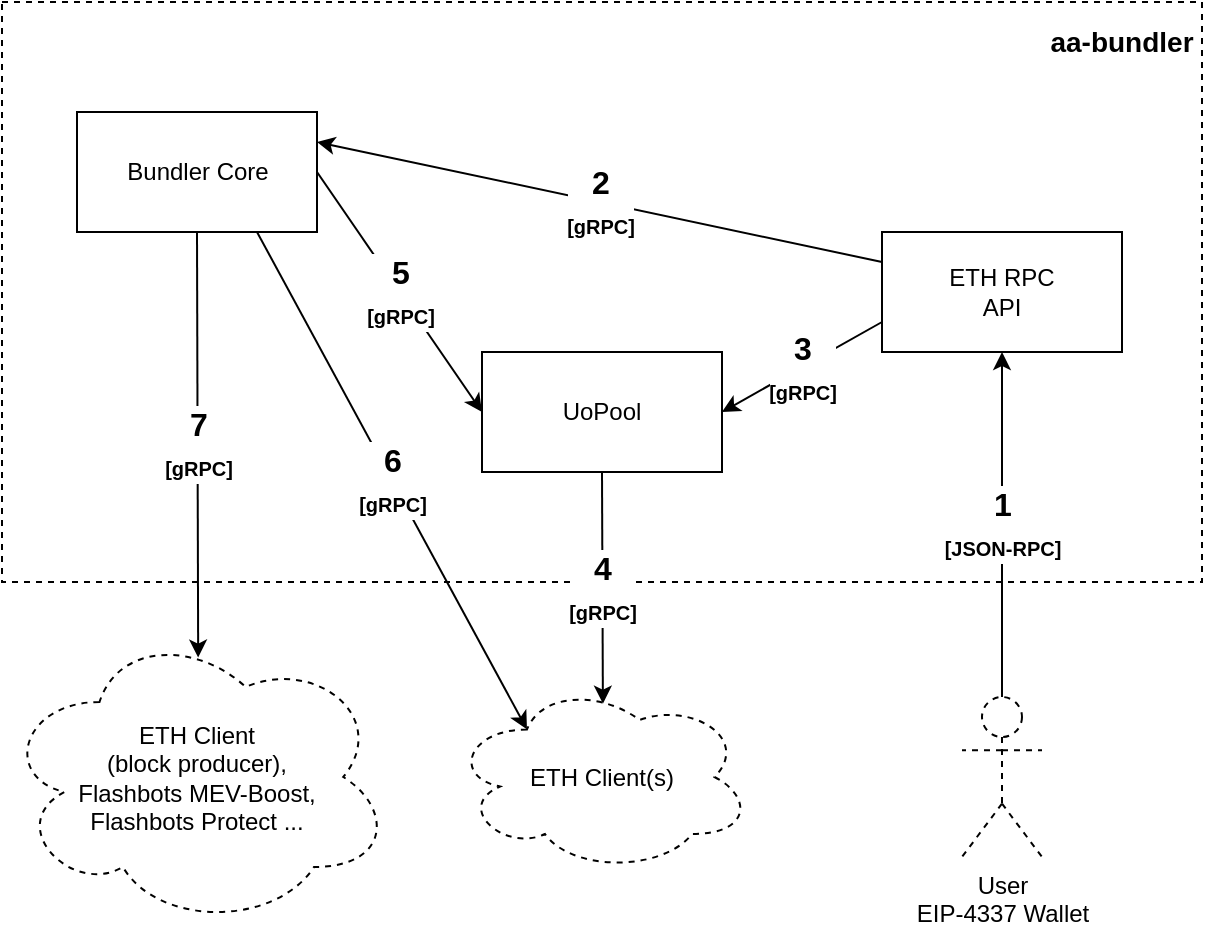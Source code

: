 <mxfile version="20.3.0" type="device"><diagram id="o5bn143BnP0PO3RatL35" name="Page-1"><mxGraphModel dx="1673" dy="1029" grid="1" gridSize="10" guides="1" tooltips="1" connect="1" arrows="1" fold="1" page="1" pageScale="1" pageWidth="850" pageHeight="1100" math="0" shadow="0"><root><mxCell id="0"/><mxCell id="1" parent="0"/><mxCell id="LsOTZyRKbWJTUgbFBHE3-5" value="" style="rounded=0;whiteSpace=wrap;html=1;dashed=1;" parent="1" vertex="1"><mxGeometry x="120" y="110" width="600" height="290" as="geometry"/></mxCell><mxCell id="LsOTZyRKbWJTUgbFBHE3-1" value="ETH RPC&lt;br&gt;API" style="rounded=0;whiteSpace=wrap;html=1;" parent="1" vertex="1"><mxGeometry x="560" y="225" width="120" height="60" as="geometry"/></mxCell><mxCell id="LsOTZyRKbWJTUgbFBHE3-3" value="UoPool" style="rounded=0;whiteSpace=wrap;html=1;" parent="1" vertex="1"><mxGeometry x="360" y="285" width="120" height="60" as="geometry"/></mxCell><mxCell id="LsOTZyRKbWJTUgbFBHE3-4" value="Bundler Core" style="rounded=0;whiteSpace=wrap;html=1;" parent="1" vertex="1"><mxGeometry x="157.5" y="165" width="120" height="60" as="geometry"/></mxCell><mxCell id="LsOTZyRKbWJTUgbFBHE3-6" value="User&lt;br&gt;EIP-4337 Wallet" style="shape=umlActor;verticalLabelPosition=bottom;verticalAlign=top;html=1;outlineConnect=0;dashed=1;" parent="1" vertex="1"><mxGeometry x="600" y="457.5" width="40" height="80" as="geometry"/></mxCell><mxCell id="LsOTZyRKbWJTUgbFBHE3-7" value="1&lt;br&gt;&lt;font style=&quot;font-size: 10px;&quot;&gt;[JSON-RPC]&lt;/font&gt;" style="endArrow=classic;html=1;rounded=0;entryX=0.5;entryY=1;entryDx=0;entryDy=0;exitX=0.5;exitY=0;exitDx=0;exitDy=0;exitPerimeter=0;fontSize=16;fontStyle=1" parent="1" source="LsOTZyRKbWJTUgbFBHE3-6" target="LsOTZyRKbWJTUgbFBHE3-1" edge="1"><mxGeometry width="50" height="50" relative="1" as="geometry"><mxPoint x="400" y="460" as="sourcePoint"/><mxPoint x="450" y="410" as="targetPoint"/></mxGeometry></mxCell><mxCell id="LsOTZyRKbWJTUgbFBHE3-8" value="3&lt;br&gt;&lt;font style=&quot;font-size: 10px;&quot;&gt;[gRPC]&lt;/font&gt;" style="endArrow=classic;html=1;rounded=0;entryX=1;entryY=0.5;entryDx=0;entryDy=0;exitX=0;exitY=0.75;exitDx=0;exitDy=0;fontSize=16;fontStyle=1" parent="1" source="LsOTZyRKbWJTUgbFBHE3-1" target="LsOTZyRKbWJTUgbFBHE3-3" edge="1"><mxGeometry width="50" height="50" relative="1" as="geometry"><mxPoint x="600" y="370" as="sourcePoint"/><mxPoint x="600" y="230" as="targetPoint"/></mxGeometry></mxCell><mxCell id="LsOTZyRKbWJTUgbFBHE3-9" value="5&lt;br&gt;&lt;font style=&quot;font-size: 10px;&quot;&gt;[gRPC]&lt;/font&gt;" style="endArrow=classic;html=1;rounded=0;entryX=0;entryY=0.5;entryDx=0;entryDy=0;exitX=1;exitY=0.5;exitDx=0;exitDy=0;fontStyle=1;fontSize=16;" parent="1" source="LsOTZyRKbWJTUgbFBHE3-4" target="LsOTZyRKbWJTUgbFBHE3-3" edge="1"><mxGeometry width="50" height="50" relative="1" as="geometry"><mxPoint x="540" y="200" as="sourcePoint"/><mxPoint x="495" y="200" as="targetPoint"/></mxGeometry></mxCell><mxCell id="LsOTZyRKbWJTUgbFBHE3-10" value="ETH Client(s)" style="ellipse;shape=cloud;whiteSpace=wrap;html=1;dashed=1;" parent="1" vertex="1"><mxGeometry x="345" y="450" width="150" height="95" as="geometry"/></mxCell><mxCell id="LsOTZyRKbWJTUgbFBHE3-11" value="7&lt;br&gt;&lt;font style=&quot;font-size: 10px;&quot;&gt;[gRPC]&lt;/font&gt;" style="endArrow=classic;html=1;rounded=0;exitX=0.5;exitY=1;exitDx=0;exitDy=0;fontStyle=1;fontSize=16;entryX=0.503;entryY=0.102;entryDx=0;entryDy=0;entryPerimeter=0;" parent="1" source="LsOTZyRKbWJTUgbFBHE3-4" target="27p40k6fNArHMDRoNd-a-1" edge="1"><mxGeometry width="50" height="50" relative="1" as="geometry"><mxPoint x="540" y="200" as="sourcePoint"/><mxPoint x="260" y="360" as="targetPoint"/></mxGeometry></mxCell><mxCell id="27p40k6fNArHMDRoNd-a-1" value="ETH Client &lt;br&gt;(block producer), &lt;br&gt;Flashbots MEV-Boost, &lt;br&gt;Flashbots Protect ..." style="ellipse;shape=cloud;whiteSpace=wrap;html=1;dashed=1;" parent="1" vertex="1"><mxGeometry x="120" y="422.5" width="195" height="150" as="geometry"/></mxCell><mxCell id="2UQS8akFbgkVr4zRL7Qj-2" value="2&lt;br&gt;&lt;font style=&quot;font-size: 10px;&quot;&gt;[gRPC]&lt;/font&gt;" style="endArrow=classic;html=1;rounded=0;entryX=1;entryY=0.25;entryDx=0;entryDy=0;exitX=0;exitY=0.25;exitDx=0;exitDy=0;fontSize=16;fontStyle=1" parent="1" source="LsOTZyRKbWJTUgbFBHE3-1" target="LsOTZyRKbWJTUgbFBHE3-4" edge="1"><mxGeometry width="50" height="50" relative="1" as="geometry"><mxPoint x="570" y="280" as="sourcePoint"/><mxPoint x="490" y="325" as="targetPoint"/></mxGeometry></mxCell><mxCell id="2UQS8akFbgkVr4zRL7Qj-4" value="&lt;b&gt;&lt;font style=&quot;font-size: 14px;&quot;&gt;aa-bundler&lt;/font&gt;&lt;/b&gt;" style="text;html=1;strokeColor=none;fillColor=none;align=center;verticalAlign=middle;whiteSpace=wrap;rounded=0;" parent="1" vertex="1"><mxGeometry x="640" y="110" width="80" height="40" as="geometry"/></mxCell><mxCell id="2UQS8akFbgkVr4zRL7Qj-5" value="4&lt;br&gt;&lt;font style=&quot;font-size: 10px;&quot;&gt;[gRPC]&lt;/font&gt;" style="endArrow=classic;html=1;rounded=0;exitX=0.5;exitY=1;exitDx=0;exitDy=0;fontStyle=1;fontSize=16;entryX=0.503;entryY=0.114;entryDx=0;entryDy=0;entryPerimeter=0;" parent="1" source="LsOTZyRKbWJTUgbFBHE3-3" target="LsOTZyRKbWJTUgbFBHE3-10" edge="1"><mxGeometry width="50" height="50" relative="1" as="geometry"><mxPoint x="227.5" y="235" as="sourcePoint"/><mxPoint x="228.085" y="447.8" as="targetPoint"/></mxGeometry></mxCell><mxCell id="ELe95Eal3aKqKTbajhxL-1" value="6&lt;br&gt;&lt;font style=&quot;font-size: 10px;&quot;&gt;[gRPC]&lt;/font&gt;" style="endArrow=classic;html=1;rounded=0;exitX=0.75;exitY=1;exitDx=0;exitDy=0;fontStyle=1;fontSize=16;entryX=0.25;entryY=0.25;entryDx=0;entryDy=0;entryPerimeter=0;" edge="1" parent="1" source="LsOTZyRKbWJTUgbFBHE3-4" target="LsOTZyRKbWJTUgbFBHE3-10"><mxGeometry width="50" height="50" relative="1" as="geometry"><mxPoint x="227.5" y="235" as="sourcePoint"/><mxPoint x="228.085" y="447.8" as="targetPoint"/></mxGeometry></mxCell></root></mxGraphModel></diagram></mxfile>